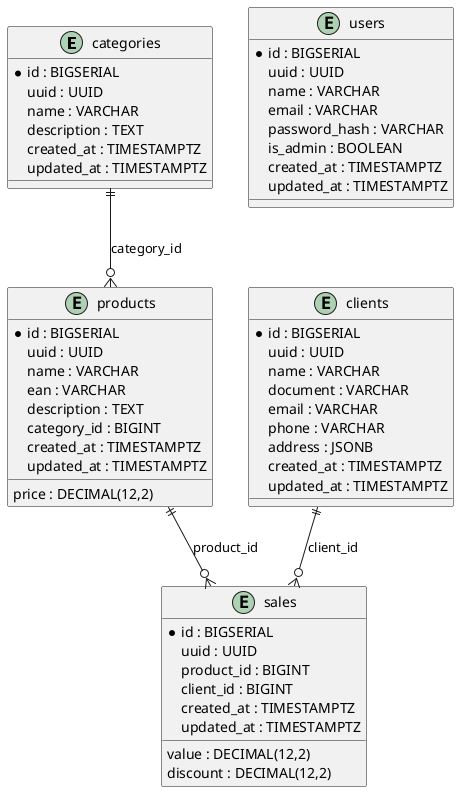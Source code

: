 @startuml schema
entity categories {
  * id : BIGSERIAL
  uuid : UUID
  name : VARCHAR
  description : TEXT
  created_at : TIMESTAMPTZ
  updated_at : TIMESTAMPTZ
}

entity products {
  * id : BIGSERIAL
  uuid : UUID
  name : VARCHAR
  ean : VARCHAR
  price : DECIMAL(12,2)
  description : TEXT
  category_id : BIGINT
  created_at : TIMESTAMPTZ
  updated_at : TIMESTAMPTZ
}

entity clients {
  * id : BIGSERIAL
  uuid : UUID
  name : VARCHAR
  document : VARCHAR
  email : VARCHAR
  phone : VARCHAR
  address : JSONB
  created_at : TIMESTAMPTZ
  updated_at : TIMESTAMPTZ
}

entity users {
  * id : BIGSERIAL
  uuid : UUID
  name : VARCHAR
  email : VARCHAR
  password_hash : VARCHAR
  is_admin : BOOLEAN
  created_at : TIMESTAMPTZ
  updated_at : TIMESTAMPTZ
}

entity sales {
  * id : BIGSERIAL
  uuid : UUID
  value : DECIMAL(12,2)
  discount : DECIMAL(12,2)
  product_id : BIGINT
  client_id : BIGINT
  created_at : TIMESTAMPTZ
  updated_at : TIMESTAMPTZ
}

categories ||--o{ products : "category_id"
products ||--o{ sales : "product_id"
clients ||--o{ sales : "client_id"
@enduml